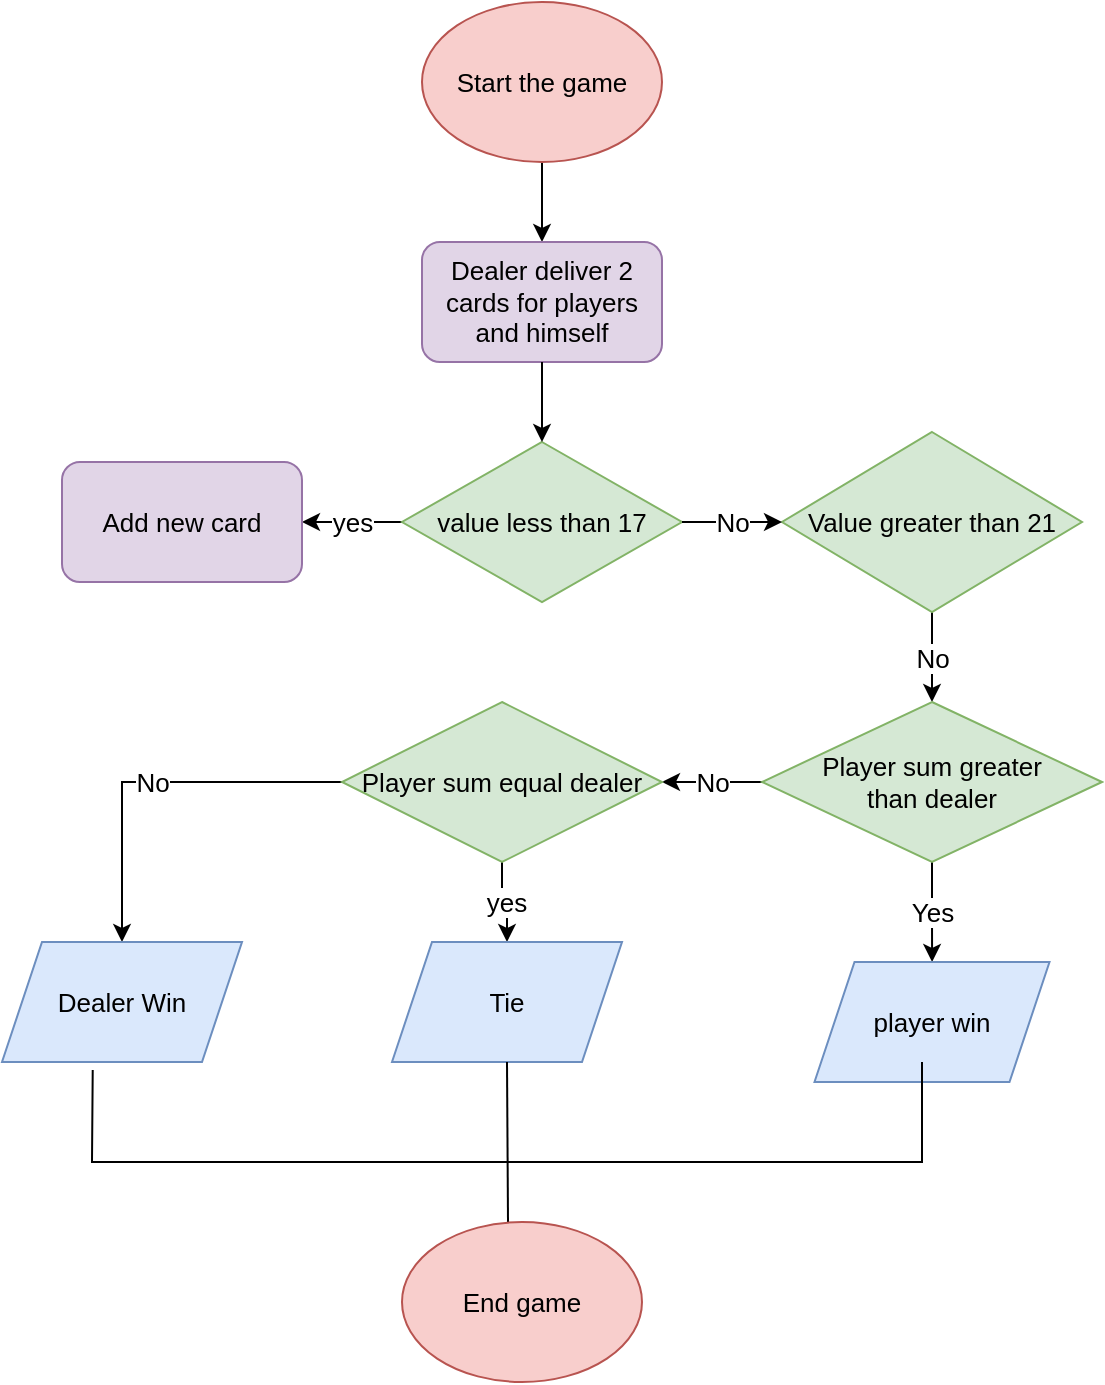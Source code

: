 <mxfile version="20.4.0" type="device"><diagram id="VhZbV6POZQaLBZDOB3M0" name="Page-1"><mxGraphModel dx="1609" dy="434" grid="1" gridSize="10" guides="1" tooltips="1" connect="1" arrows="1" fold="1" page="1" pageScale="1" pageWidth="827" pageHeight="1169" math="0" shadow="0"><root><mxCell id="0"/><mxCell id="1" parent="0"/><mxCell id="ymch6uKqGP3wVpQ5NsLD-18" value="" style="edgeStyle=orthogonalEdgeStyle;rounded=0;orthogonalLoop=1;jettySize=auto;html=1;fontSize=13;" edge="1" parent="1" source="ymch6uKqGP3wVpQ5NsLD-1" target="ymch6uKqGP3wVpQ5NsLD-2"><mxGeometry relative="1" as="geometry"/></mxCell><mxCell id="ymch6uKqGP3wVpQ5NsLD-1" value="Start the game" style="ellipse;whiteSpace=wrap;html=1;fillColor=#f8cecc;strokeColor=#b85450;fontSize=13;" vertex="1" parent="1"><mxGeometry x="70" y="10" width="120" height="80" as="geometry"/></mxCell><mxCell id="ymch6uKqGP3wVpQ5NsLD-2" value="Dealer deliver 2 cards for players and himself" style="rounded=1;whiteSpace=wrap;html=1;fillColor=#e1d5e7;strokeColor=#9673a6;fontSize=13;" vertex="1" parent="1"><mxGeometry x="70" y="130" width="120" height="60" as="geometry"/></mxCell><mxCell id="ymch6uKqGP3wVpQ5NsLD-13" value="yes" style="edgeStyle=orthogonalEdgeStyle;rounded=0;orthogonalLoop=1;jettySize=auto;html=1;fontSize=13;" edge="1" parent="1" source="ymch6uKqGP3wVpQ5NsLD-3" target="ymch6uKqGP3wVpQ5NsLD-7"><mxGeometry relative="1" as="geometry"/></mxCell><mxCell id="ymch6uKqGP3wVpQ5NsLD-3" value="value less than 17" style="rhombus;whiteSpace=wrap;html=1;fillColor=#d5e8d4;strokeColor=#82b366;fontSize=13;" vertex="1" parent="1"><mxGeometry x="60" y="230" width="140" height="80" as="geometry"/></mxCell><mxCell id="ymch6uKqGP3wVpQ5NsLD-26" value="No" style="edgeStyle=orthogonalEdgeStyle;rounded=0;orthogonalLoop=1;jettySize=auto;html=1;fontSize=13;" edge="1" parent="1" source="ymch6uKqGP3wVpQ5NsLD-4" target="ymch6uKqGP3wVpQ5NsLD-5"><mxGeometry relative="1" as="geometry"/></mxCell><mxCell id="ymch6uKqGP3wVpQ5NsLD-4" value="Value greater than 21" style="rhombus;whiteSpace=wrap;html=1;fillColor=#d5e8d4;strokeColor=#82b366;fontSize=13;" vertex="1" parent="1"><mxGeometry x="250" y="225" width="150" height="90" as="geometry"/></mxCell><mxCell id="ymch6uKqGP3wVpQ5NsLD-29" value="No" style="edgeStyle=orthogonalEdgeStyle;rounded=0;orthogonalLoop=1;jettySize=auto;html=1;startArrow=none;fontSize=13;" edge="1" parent="1" source="ymch6uKqGP3wVpQ5NsLD-6"><mxGeometry relative="1" as="geometry"><mxPoint x="130" y="400" as="targetPoint"/><Array as="points"><mxPoint x="170" y="400"/></Array></mxGeometry></mxCell><mxCell id="ymch6uKqGP3wVpQ5NsLD-39" value="Yes" style="edgeStyle=orthogonalEdgeStyle;rounded=0;orthogonalLoop=1;jettySize=auto;html=1;exitX=0.5;exitY=1;exitDx=0;exitDy=0;fontSize=13;" edge="1" parent="1" source="ymch6uKqGP3wVpQ5NsLD-5" target="ymch6uKqGP3wVpQ5NsLD-33"><mxGeometry relative="1" as="geometry"><mxPoint x="325" y="450" as="sourcePoint"/></mxGeometry></mxCell><mxCell id="ymch6uKqGP3wVpQ5NsLD-41" value="No" style="edgeStyle=orthogonalEdgeStyle;rounded=0;orthogonalLoop=1;jettySize=auto;html=1;fontSize=13;" edge="1" parent="1" source="ymch6uKqGP3wVpQ5NsLD-5" target="ymch6uKqGP3wVpQ5NsLD-6"><mxGeometry relative="1" as="geometry"><Array as="points"><mxPoint x="210" y="400"/><mxPoint x="210" y="400"/></Array></mxGeometry></mxCell><mxCell id="ymch6uKqGP3wVpQ5NsLD-5" value="Player sum greater &lt;br style=&quot;font-size: 13px;&quot;&gt;than dealer" style="rhombus;whiteSpace=wrap;html=1;fillColor=#d5e8d4;strokeColor=#82b366;fontSize=13;" vertex="1" parent="1"><mxGeometry x="240" y="360" width="170" height="80" as="geometry"/></mxCell><mxCell id="ymch6uKqGP3wVpQ5NsLD-36" value="No" style="edgeStyle=orthogonalEdgeStyle;rounded=0;orthogonalLoop=1;jettySize=auto;html=1;fontSize=13;" edge="1" parent="1" source="ymch6uKqGP3wVpQ5NsLD-6" target="ymch6uKqGP3wVpQ5NsLD-30"><mxGeometry relative="1" as="geometry"/></mxCell><mxCell id="ymch6uKqGP3wVpQ5NsLD-37" value="yes" style="edgeStyle=orthogonalEdgeStyle;rounded=0;orthogonalLoop=1;jettySize=auto;html=1;fontSize=13;" edge="1" parent="1" source="ymch6uKqGP3wVpQ5NsLD-6" target="ymch6uKqGP3wVpQ5NsLD-31"><mxGeometry relative="1" as="geometry"/></mxCell><mxCell id="ymch6uKqGP3wVpQ5NsLD-7" value="Add new card" style="rounded=1;whiteSpace=wrap;html=1;fillColor=#e1d5e7;strokeColor=#9673a6;fontSize=13;" vertex="1" parent="1"><mxGeometry x="-110" y="240" width="120" height="60" as="geometry"/></mxCell><mxCell id="ymch6uKqGP3wVpQ5NsLD-11" value="" style="endArrow=classic;html=1;rounded=0;exitX=0.5;exitY=1;exitDx=0;exitDy=0;fontSize=13;" edge="1" parent="1" source="ymch6uKqGP3wVpQ5NsLD-2"><mxGeometry width="50" height="50" relative="1" as="geometry"><mxPoint x="120" y="240" as="sourcePoint"/><mxPoint x="130" y="230" as="targetPoint"/></mxGeometry></mxCell><mxCell id="ymch6uKqGP3wVpQ5NsLD-25" value="No" style="edgeStyle=orthogonalEdgeStyle;rounded=0;orthogonalLoop=1;jettySize=auto;html=1;exitX=1;exitY=0.5;exitDx=0;exitDy=0;fontSize=13;" edge="1" parent="1" source="ymch6uKqGP3wVpQ5NsLD-3" target="ymch6uKqGP3wVpQ5NsLD-4"><mxGeometry relative="1" as="geometry"><mxPoint x="230" y="270" as="sourcePoint"/><Array as="points"><mxPoint x="220" y="270"/><mxPoint x="220" y="270"/></Array></mxGeometry></mxCell><mxCell id="ymch6uKqGP3wVpQ5NsLD-30" value="Dealer Win" style="shape=parallelogram;perimeter=parallelogramPerimeter;whiteSpace=wrap;html=1;fixedSize=1;fillColor=#dae8fc;strokeColor=#6c8ebf;fontSize=13;" vertex="1" parent="1"><mxGeometry x="-140" y="480" width="120" height="60" as="geometry"/></mxCell><mxCell id="ymch6uKqGP3wVpQ5NsLD-31" value="Tie" style="shape=parallelogram;perimeter=parallelogramPerimeter;whiteSpace=wrap;html=1;fixedSize=1;fillColor=#dae8fc;strokeColor=#6c8ebf;fontSize=13;" vertex="1" parent="1"><mxGeometry x="55" y="480" width="115" height="60" as="geometry"/></mxCell><mxCell id="ymch6uKqGP3wVpQ5NsLD-33" value="player win" style="shape=parallelogram;perimeter=parallelogramPerimeter;whiteSpace=wrap;html=1;fixedSize=1;fillColor=#dae8fc;strokeColor=#6c8ebf;fontSize=13;" vertex="1" parent="1"><mxGeometry x="266.25" y="490" width="117.5" height="60" as="geometry"/></mxCell><mxCell id="ymch6uKqGP3wVpQ5NsLD-6" value="Player sum equal dealer" style="rhombus;whiteSpace=wrap;html=1;fillColor=#d5e8d4;strokeColor=#82b366;fontSize=13;" vertex="1" parent="1"><mxGeometry x="30" y="360" width="160" height="80" as="geometry"/></mxCell><mxCell id="ymch6uKqGP3wVpQ5NsLD-43" value="" style="endArrow=none;html=1;rounded=0;fontSize=13;" edge="1" parent="1"><mxGeometry width="50" height="50" relative="1" as="geometry"><mxPoint x="320" y="540" as="sourcePoint"/><mxPoint x="110" y="590" as="targetPoint"/><Array as="points"><mxPoint x="320" y="590"/></Array></mxGeometry></mxCell><mxCell id="ymch6uKqGP3wVpQ5NsLD-44" value="" style="endArrow=none;html=1;rounded=0;exitX=0.378;exitY=1.067;exitDx=0;exitDy=0;exitPerimeter=0;fontSize=13;" edge="1" parent="1" source="ymch6uKqGP3wVpQ5NsLD-30"><mxGeometry width="50" height="50" relative="1" as="geometry"><mxPoint x="326.25" y="550" as="sourcePoint"/><mxPoint x="110" y="590" as="targetPoint"/><Array as="points"><mxPoint x="-95" y="590"/></Array></mxGeometry></mxCell><mxCell id="ymch6uKqGP3wVpQ5NsLD-46" value="" style="endArrow=none;html=1;rounded=0;entryX=0.5;entryY=1;entryDx=0;entryDy=0;fontSize=13;" edge="1" parent="1" target="ymch6uKqGP3wVpQ5NsLD-31"><mxGeometry width="50" height="50" relative="1" as="geometry"><mxPoint x="113" y="620" as="sourcePoint"/><mxPoint x="137.5" y="535" as="targetPoint"/></mxGeometry></mxCell><mxCell id="ymch6uKqGP3wVpQ5NsLD-48" value="End game" style="ellipse;whiteSpace=wrap;html=1;fillColor=#f8cecc;strokeColor=#b85450;fontSize=13;" vertex="1" parent="1"><mxGeometry x="60" y="620" width="120" height="80" as="geometry"/></mxCell></root></mxGraphModel></diagram></mxfile>